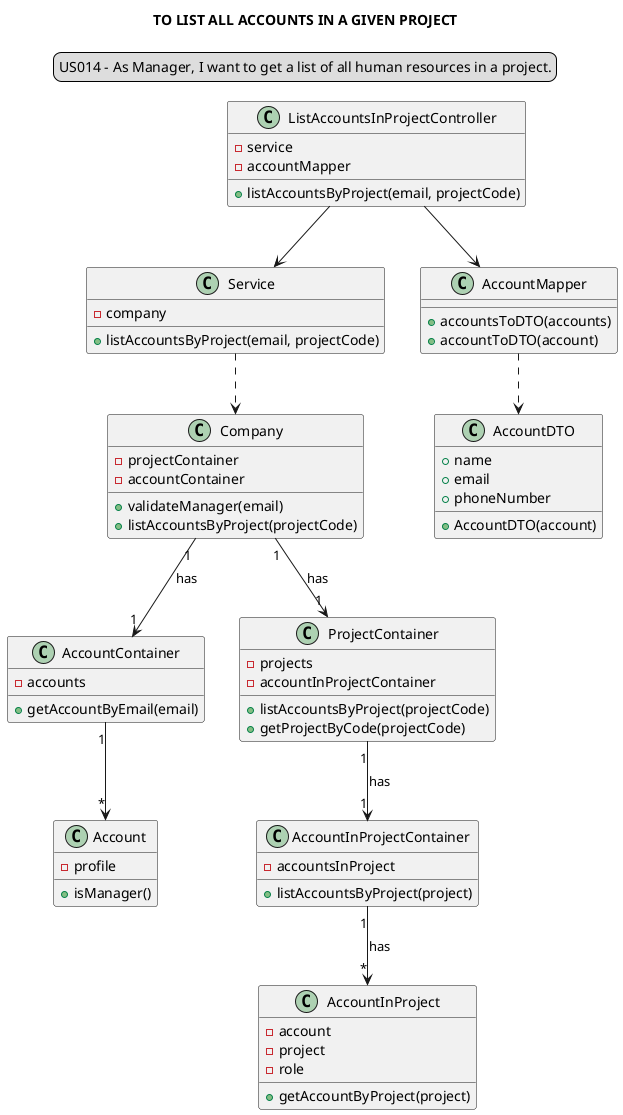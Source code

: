 @startuml

skinparam sequenceMessageAlign center
title TO LIST ALL ACCOUNTS IN A GIVEN PROJECT
legend top
US014 - As Manager, I want to get a list of all human resources in a project.
end legend

class "ListAccountsInProjectController" {
-service
-accountMapper
+listAccountsByProject(email, projectCode)
}

class "Service"{
-company
+listAccountsByProject(email, projectCode)
}

class "Company"{
-projectContainer
-accountContainer
+validateManager(email)
+listAccountsByProject(projectCode)
}

class "AccountContainer"{
-accounts
+getAccountByEmail(email)
}

class "Account"{
-profile
+isManager()
}

class "ProjectContainer"{
-projects
-accountInProjectContainer
+listAccountsByProject(projectCode)
+getProjectByCode(projectCode)
}


class "AccountInProjectContainer"{
-accountsInProject
+listAccountsByProject(project)
}

class "AccountInProject"{
-account
-project
-role
+getAccountByProject(project)
}

class "AccountMapper"{
+accountsToDTO(accounts)
+accountToDTO(account)
}

class "AccountDTO"{
+name
+email
+phoneNumber
+AccountDTO(account)
}

"ListAccountsInProjectController" --> "Service"
"ListAccountsInProjectController" --> "AccountMapper"
"Service" ..> "Company"
"Company" "1"-->"1" "ProjectContainer": has
"Company" "1"-->"1" "AccountContainer": has
"AccountContainer" "1" --> "*" "Account"
"AccountMapper" ..> "AccountDTO"
"ProjectContainer" "1" --> "1" "AccountInProjectContainer": has
"AccountInProjectContainer" "1" --> "*" "AccountInProject": has
@enduml